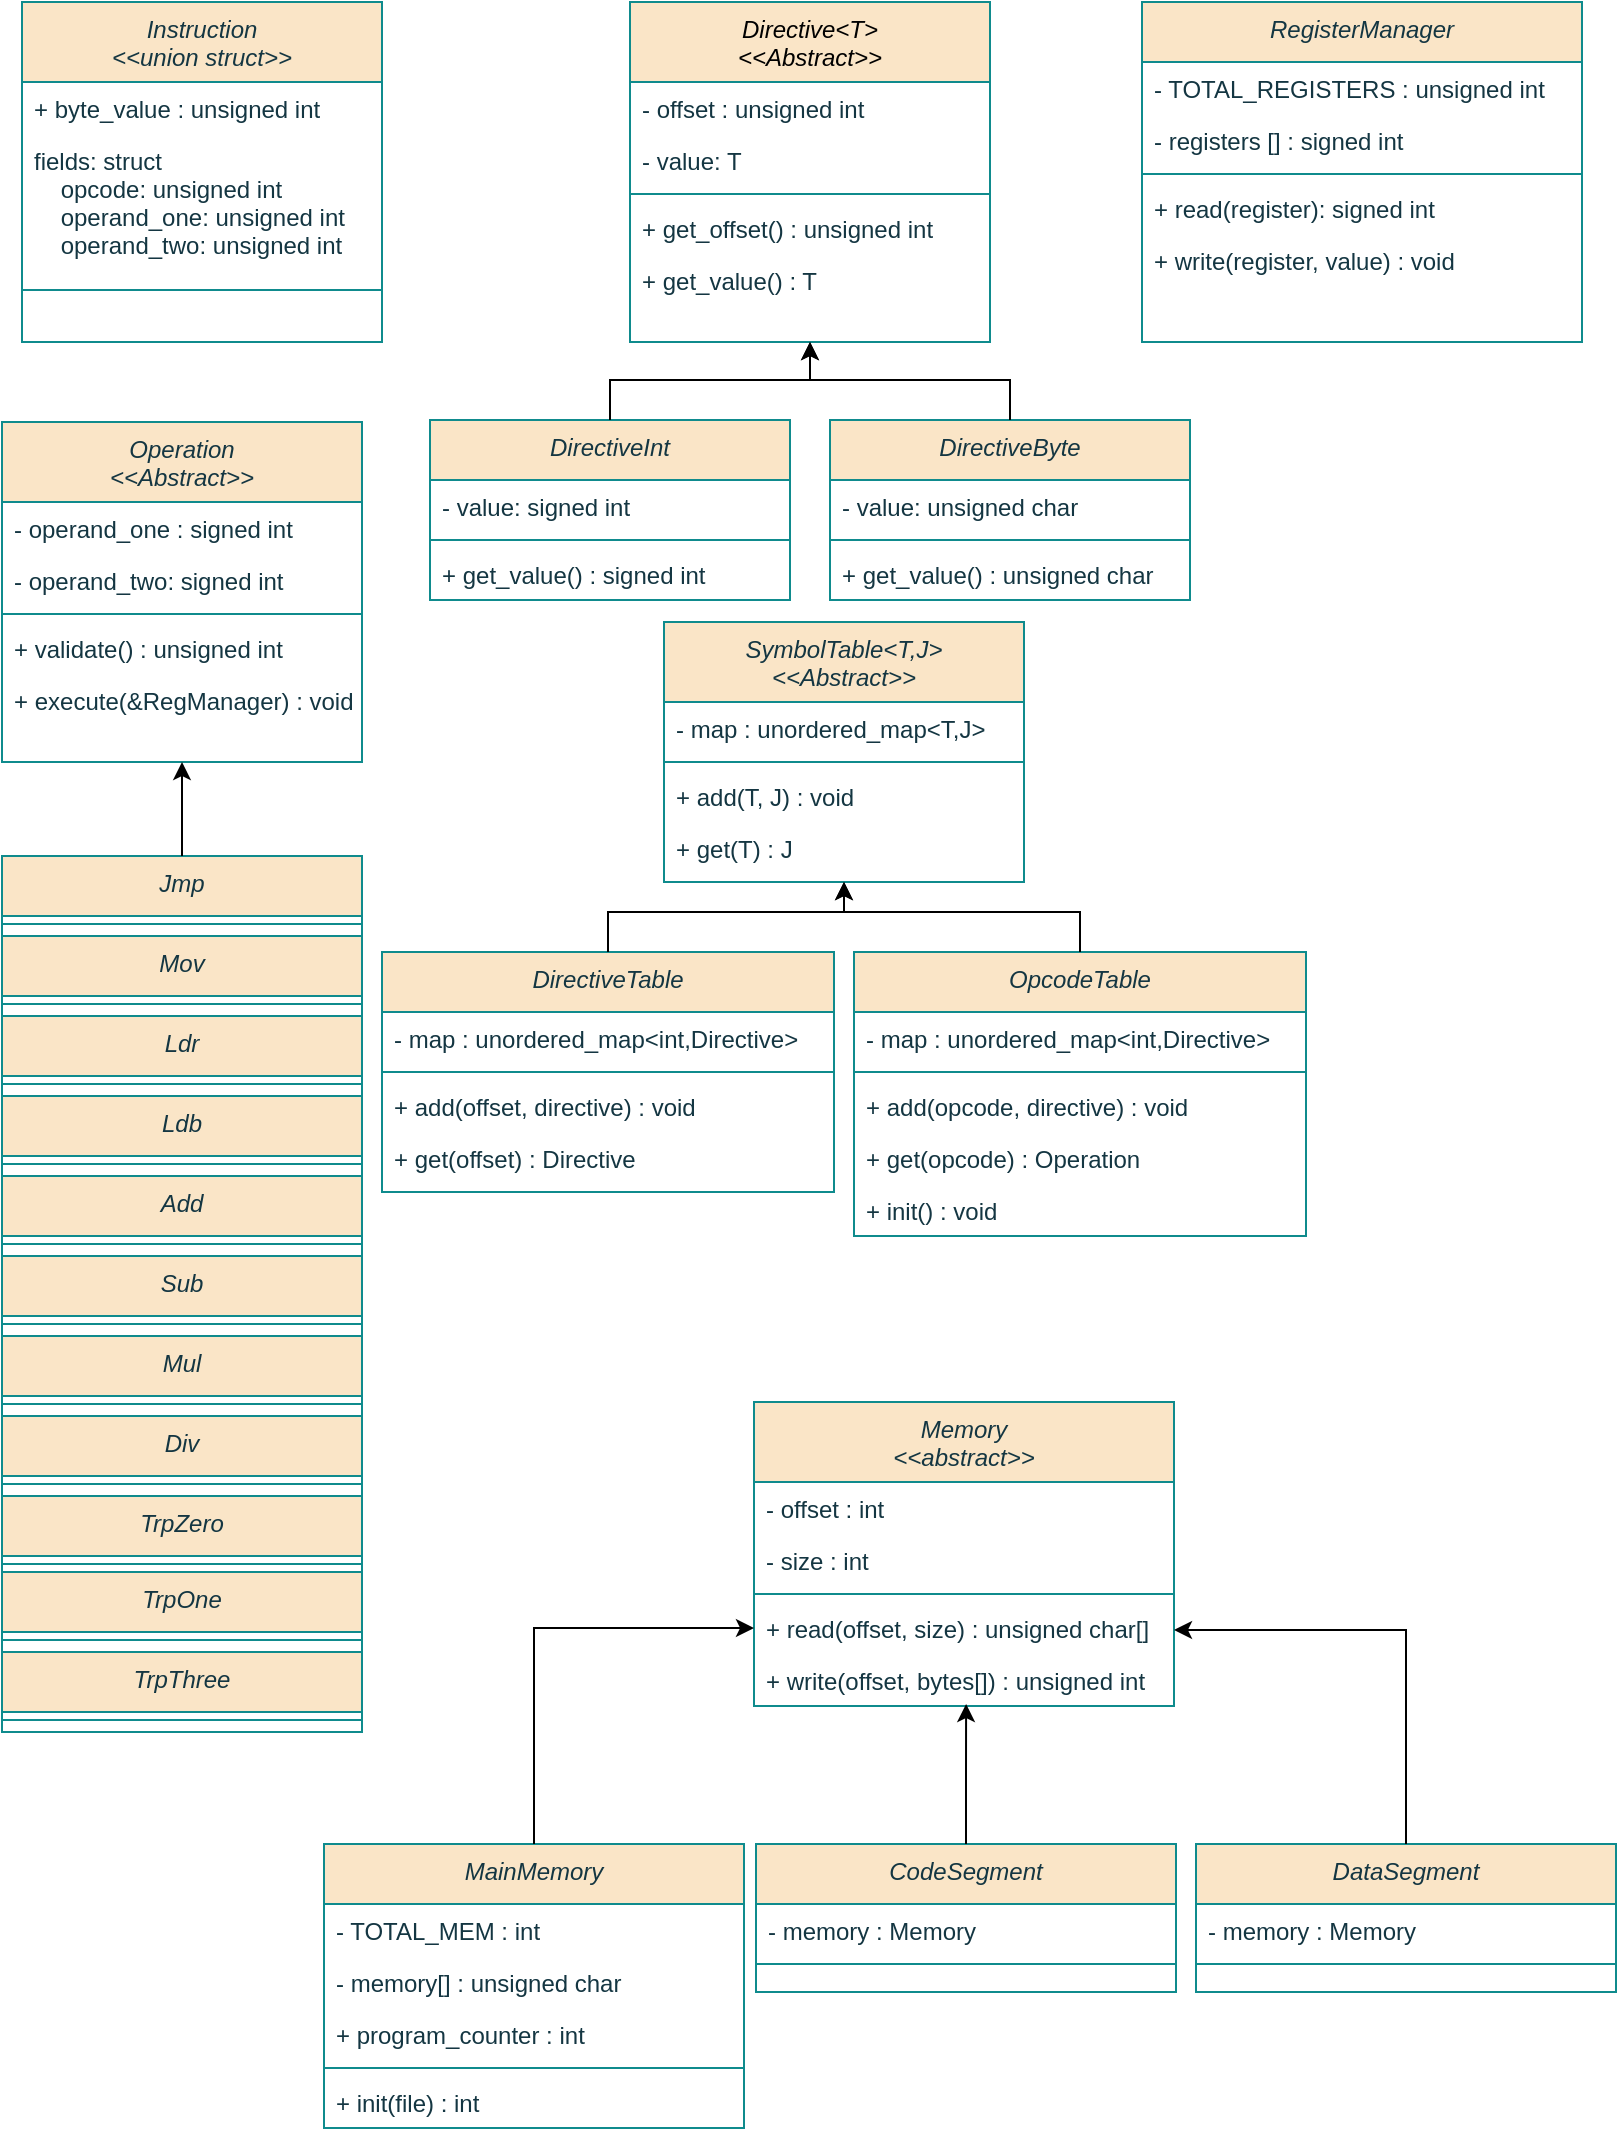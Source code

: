 <mxfile version="20.8.10" type="device"><diagram id="C5RBs43oDa-KdzZeNtuy" name="Page-1"><mxGraphModel dx="880" dy="546" grid="1" gridSize="10" guides="1" tooltips="1" connect="1" arrows="1" fold="1" page="1" pageScale="1" pageWidth="827" pageHeight="1169" math="0" shadow="0"><root><mxCell id="WIyWlLk6GJQsqaUBKTNV-0"/><mxCell id="WIyWlLk6GJQsqaUBKTNV-1" parent="WIyWlLk6GJQsqaUBKTNV-0"/><mxCell id="zkfFHV4jXpPFQw0GAbJ--0" value="Instruction&#10;&lt;&lt;union struct&gt;&gt;" style="swimlane;fontStyle=2;align=center;verticalAlign=top;childLayout=stackLayout;horizontal=1;startSize=40;horizontalStack=0;resizeParent=1;resizeLast=0;collapsible=1;marginBottom=0;rounded=0;shadow=0;strokeWidth=1;labelBackgroundColor=none;fillColor=#FAE5C7;strokeColor=#0F8B8D;fontColor=#143642;" parent="WIyWlLk6GJQsqaUBKTNV-1" vertex="1"><mxGeometry x="20" y="90" width="180" height="170" as="geometry"><mxRectangle x="230" y="140" width="160" height="26" as="alternateBounds"/></mxGeometry></mxCell><mxCell id="zkfFHV4jXpPFQw0GAbJ--1" value="+ byte_value : unsigned int" style="text;align=left;verticalAlign=top;spacingLeft=4;spacingRight=4;overflow=hidden;rotatable=0;points=[[0,0.5],[1,0.5]];portConstraint=eastwest;labelBackgroundColor=none;fontColor=#143642;" parent="zkfFHV4jXpPFQw0GAbJ--0" vertex="1"><mxGeometry y="40" width="180" height="26" as="geometry"/></mxCell><mxCell id="zkfFHV4jXpPFQw0GAbJ--2" value="fields: struct&#10;    opcode: unsigned int&#10;    operand_one: unsigned int&#10;    operand_two: unsigned int &#10;    &#10;    " style="text;align=left;verticalAlign=top;spacingLeft=4;spacingRight=4;overflow=hidden;rotatable=0;points=[[0,0.5],[1,0.5]];portConstraint=eastwest;rounded=0;shadow=0;html=0;labelBackgroundColor=none;fontColor=#143642;" parent="zkfFHV4jXpPFQw0GAbJ--0" vertex="1"><mxGeometry y="66" width="180" height="74" as="geometry"/></mxCell><mxCell id="zkfFHV4jXpPFQw0GAbJ--4" value="" style="line;html=1;strokeWidth=1;align=left;verticalAlign=middle;spacingTop=-1;spacingLeft=3;spacingRight=3;rotatable=0;labelPosition=right;points=[];portConstraint=eastwest;labelBackgroundColor=none;fillColor=#FAE5C7;strokeColor=#0F8B8D;fontColor=#143642;" parent="zkfFHV4jXpPFQw0GAbJ--0" vertex="1"><mxGeometry y="140" width="180" height="8" as="geometry"/></mxCell><mxCell id="j8o8MoSVOMTOfBy7V3VH-78" value="" style="group;fontColor=default;" parent="WIyWlLk6GJQsqaUBKTNV-1" vertex="1" connectable="0"><mxGeometry x="224" y="90" width="380" height="299" as="geometry"/></mxCell><mxCell id="j8o8MoSVOMTOfBy7V3VH-0" value="Directive&lt;T&gt;&#10;&lt;&lt;Abstract&gt;&gt;&#10;" style="swimlane;fontStyle=2;align=center;verticalAlign=top;childLayout=stackLayout;horizontal=1;startSize=40;horizontalStack=0;resizeParent=1;resizeLast=0;collapsible=1;marginBottom=0;rounded=0;shadow=0;strokeWidth=1;labelBackgroundColor=none;fillColor=#FAE5C7;strokeColor=#0F8B8D;fontColor=default;" parent="j8o8MoSVOMTOfBy7V3VH-78" vertex="1"><mxGeometry x="100" width="180" height="170" as="geometry"><mxRectangle x="230" y="140" width="160" height="26" as="alternateBounds"/></mxGeometry></mxCell><mxCell id="j8o8MoSVOMTOfBy7V3VH-1" value="- offset : unsigned int" style="text;align=left;verticalAlign=top;spacingLeft=4;spacingRight=4;overflow=hidden;rotatable=0;points=[[0,0.5],[1,0.5]];portConstraint=eastwest;labelBackgroundColor=none;fontColor=#143642;" parent="j8o8MoSVOMTOfBy7V3VH-0" vertex="1"><mxGeometry y="40" width="180" height="26" as="geometry"/></mxCell><mxCell id="j8o8MoSVOMTOfBy7V3VH-4" value="- value: T" style="text;align=left;verticalAlign=top;spacingLeft=4;spacingRight=4;overflow=hidden;rotatable=0;points=[[0,0.5],[1,0.5]];portConstraint=eastwest;labelBackgroundColor=none;fontColor=#143642;" parent="j8o8MoSVOMTOfBy7V3VH-0" vertex="1"><mxGeometry y="66" width="180" height="26" as="geometry"/></mxCell><mxCell id="j8o8MoSVOMTOfBy7V3VH-3" value="" style="line;html=1;strokeWidth=1;align=left;verticalAlign=middle;spacingTop=-1;spacingLeft=3;spacingRight=3;rotatable=0;labelPosition=right;points=[];portConstraint=eastwest;labelBackgroundColor=none;fillColor=#FAE5C7;strokeColor=#0F8B8D;fontColor=#143642;" parent="j8o8MoSVOMTOfBy7V3VH-0" vertex="1"><mxGeometry y="92" width="180" height="8" as="geometry"/></mxCell><mxCell id="j8o8MoSVOMTOfBy7V3VH-5" value="+ get_offset() : unsigned int" style="text;align=left;verticalAlign=top;spacingLeft=4;spacingRight=4;overflow=hidden;rotatable=0;points=[[0,0.5],[1,0.5]];portConstraint=eastwest;labelBackgroundColor=none;fontColor=#143642;" parent="j8o8MoSVOMTOfBy7V3VH-0" vertex="1"><mxGeometry y="100" width="180" height="26" as="geometry"/></mxCell><mxCell id="j8o8MoSVOMTOfBy7V3VH-6" value="+ get_value() : T" style="text;align=left;verticalAlign=top;spacingLeft=4;spacingRight=4;overflow=hidden;rotatable=0;points=[[0,0.5],[1,0.5]];portConstraint=eastwest;labelBackgroundColor=none;fontColor=#143642;" parent="j8o8MoSVOMTOfBy7V3VH-0" vertex="1"><mxGeometry y="126" width="180" height="26" as="geometry"/></mxCell><mxCell id="j8o8MoSVOMTOfBy7V3VH-17" value="" style="group" parent="j8o8MoSVOMTOfBy7V3VH-78" vertex="1" connectable="0"><mxGeometry y="209" width="380" height="90" as="geometry"/></mxCell><mxCell id="j8o8MoSVOMTOfBy7V3VH-7" value="DirectiveInt" style="swimlane;fontStyle=2;align=center;verticalAlign=top;childLayout=stackLayout;horizontal=1;startSize=30;horizontalStack=0;resizeParent=1;resizeLast=0;collapsible=1;marginBottom=0;rounded=0;shadow=0;strokeWidth=1;labelBackgroundColor=none;fillColor=#FAE5C7;strokeColor=#0F8B8D;fontColor=#143642;" parent="j8o8MoSVOMTOfBy7V3VH-17" vertex="1"><mxGeometry width="180" height="90" as="geometry"><mxRectangle x="230" y="140" width="160" height="26" as="alternateBounds"/></mxGeometry></mxCell><mxCell id="j8o8MoSVOMTOfBy7V3VH-9" value="- value: signed int" style="text;align=left;verticalAlign=top;spacingLeft=4;spacingRight=4;overflow=hidden;rotatable=0;points=[[0,0.5],[1,0.5]];portConstraint=eastwest;labelBackgroundColor=none;fontColor=#143642;" parent="j8o8MoSVOMTOfBy7V3VH-7" vertex="1"><mxGeometry y="30" width="180" height="26" as="geometry"/></mxCell><mxCell id="j8o8MoSVOMTOfBy7V3VH-10" value="" style="line;html=1;strokeWidth=1;align=left;verticalAlign=middle;spacingTop=-1;spacingLeft=3;spacingRight=3;rotatable=0;labelPosition=right;points=[];portConstraint=eastwest;labelBackgroundColor=none;fillColor=#FAE5C7;strokeColor=#0F8B8D;fontColor=#143642;" parent="j8o8MoSVOMTOfBy7V3VH-7" vertex="1"><mxGeometry y="56" width="180" height="8" as="geometry"/></mxCell><mxCell id="j8o8MoSVOMTOfBy7V3VH-12" value="+ get_value() : signed int" style="text;align=left;verticalAlign=top;spacingLeft=4;spacingRight=4;overflow=hidden;rotatable=0;points=[[0,0.5],[1,0.5]];portConstraint=eastwest;labelBackgroundColor=none;fontColor=#143642;" parent="j8o8MoSVOMTOfBy7V3VH-7" vertex="1"><mxGeometry y="64" width="180" height="26" as="geometry"/></mxCell><mxCell id="j8o8MoSVOMTOfBy7V3VH-13" value="DirectiveByte" style="swimlane;fontStyle=2;align=center;verticalAlign=top;childLayout=stackLayout;horizontal=1;startSize=30;horizontalStack=0;resizeParent=1;resizeLast=0;collapsible=1;marginBottom=0;rounded=0;shadow=0;strokeWidth=1;labelBackgroundColor=none;fillColor=#FAE5C7;strokeColor=#0F8B8D;fontColor=#143642;" parent="j8o8MoSVOMTOfBy7V3VH-17" vertex="1"><mxGeometry x="200" width="180" height="90" as="geometry"><mxRectangle x="230" y="140" width="160" height="26" as="alternateBounds"/></mxGeometry></mxCell><mxCell id="j8o8MoSVOMTOfBy7V3VH-14" value="- value: unsigned char" style="text;align=left;verticalAlign=top;spacingLeft=4;spacingRight=4;overflow=hidden;rotatable=0;points=[[0,0.5],[1,0.5]];portConstraint=eastwest;labelBackgroundColor=none;fontColor=#143642;" parent="j8o8MoSVOMTOfBy7V3VH-13" vertex="1"><mxGeometry y="30" width="180" height="26" as="geometry"/></mxCell><mxCell id="j8o8MoSVOMTOfBy7V3VH-15" value="" style="line;html=1;strokeWidth=1;align=left;verticalAlign=middle;spacingTop=-1;spacingLeft=3;spacingRight=3;rotatable=0;labelPosition=right;points=[];portConstraint=eastwest;labelBackgroundColor=none;fillColor=#FAE5C7;strokeColor=#0F8B8D;fontColor=#143642;" parent="j8o8MoSVOMTOfBy7V3VH-13" vertex="1"><mxGeometry y="56" width="180" height="8" as="geometry"/></mxCell><mxCell id="j8o8MoSVOMTOfBy7V3VH-16" value="+ get_value() : unsigned char" style="text;align=left;verticalAlign=top;spacingLeft=4;spacingRight=4;overflow=hidden;rotatable=0;points=[[0,0.5],[1,0.5]];portConstraint=eastwest;labelBackgroundColor=none;fontColor=#143642;" parent="j8o8MoSVOMTOfBy7V3VH-13" vertex="1"><mxGeometry y="64" width="180" height="26" as="geometry"/></mxCell><mxCell id="j8o8MoSVOMTOfBy7V3VH-18" style="edgeStyle=orthogonalEdgeStyle;rounded=0;orthogonalLoop=1;jettySize=auto;html=1;exitX=0.5;exitY=0;exitDx=0;exitDy=0;entryX=0.5;entryY=1;entryDx=0;entryDy=0;" parent="j8o8MoSVOMTOfBy7V3VH-78" source="j8o8MoSVOMTOfBy7V3VH-7" target="j8o8MoSVOMTOfBy7V3VH-0" edge="1"><mxGeometry relative="1" as="geometry"/></mxCell><mxCell id="j8o8MoSVOMTOfBy7V3VH-20" style="edgeStyle=orthogonalEdgeStyle;rounded=0;orthogonalLoop=1;jettySize=auto;html=1;exitX=0.5;exitY=0;exitDx=0;exitDy=0;entryX=0.5;entryY=1;entryDx=0;entryDy=0;" parent="j8o8MoSVOMTOfBy7V3VH-78" source="j8o8MoSVOMTOfBy7V3VH-13" target="j8o8MoSVOMTOfBy7V3VH-0" edge="1"><mxGeometry relative="1" as="geometry"/></mxCell><mxCell id="j8o8MoSVOMTOfBy7V3VH-79" value="" style="group" parent="WIyWlLk6GJQsqaUBKTNV-1" vertex="1" connectable="0"><mxGeometry x="10" y="300" width="180" height="656" as="geometry"/></mxCell><mxCell id="j8o8MoSVOMTOfBy7V3VH-40" value="Operation&#10;&lt;&lt;Abstract&gt;&gt;" style="swimlane;fontStyle=2;align=center;verticalAlign=top;childLayout=stackLayout;horizontal=1;startSize=40;horizontalStack=0;resizeParent=1;resizeLast=0;collapsible=1;marginBottom=0;rounded=0;shadow=0;strokeWidth=1;labelBackgroundColor=none;fillColor=#FAE5C7;strokeColor=#0F8B8D;fontColor=#143642;" parent="j8o8MoSVOMTOfBy7V3VH-79" vertex="1"><mxGeometry width="180" height="170" as="geometry"><mxRectangle x="230" y="140" width="160" height="26" as="alternateBounds"/></mxGeometry></mxCell><mxCell id="j8o8MoSVOMTOfBy7V3VH-41" value="- operand_one : signed int" style="text;align=left;verticalAlign=top;spacingLeft=4;spacingRight=4;overflow=hidden;rotatable=0;points=[[0,0.5],[1,0.5]];portConstraint=eastwest;labelBackgroundColor=none;fontColor=#143642;" parent="j8o8MoSVOMTOfBy7V3VH-40" vertex="1"><mxGeometry y="40" width="180" height="26" as="geometry"/></mxCell><mxCell id="j8o8MoSVOMTOfBy7V3VH-44" value="- operand_two: signed int" style="text;align=left;verticalAlign=top;spacingLeft=4;spacingRight=4;overflow=hidden;rotatable=0;points=[[0,0.5],[1,0.5]];portConstraint=eastwest;labelBackgroundColor=none;fontColor=#143642;" parent="j8o8MoSVOMTOfBy7V3VH-40" vertex="1"><mxGeometry y="66" width="180" height="26" as="geometry"/></mxCell><mxCell id="j8o8MoSVOMTOfBy7V3VH-43" value="" style="line;html=1;strokeWidth=1;align=left;verticalAlign=middle;spacingTop=-1;spacingLeft=3;spacingRight=3;rotatable=0;labelPosition=right;points=[];portConstraint=eastwest;labelBackgroundColor=none;fillColor=#FAE5C7;strokeColor=#0F8B8D;fontColor=#143642;" parent="j8o8MoSVOMTOfBy7V3VH-40" vertex="1"><mxGeometry y="92" width="180" height="8" as="geometry"/></mxCell><mxCell id="j8o8MoSVOMTOfBy7V3VH-45" value="+ validate() : unsigned int" style="text;align=left;verticalAlign=top;spacingLeft=4;spacingRight=4;overflow=hidden;rotatable=0;points=[[0,0.5],[1,0.5]];portConstraint=eastwest;labelBackgroundColor=none;fontColor=#143642;" parent="j8o8MoSVOMTOfBy7V3VH-40" vertex="1"><mxGeometry y="100" width="180" height="26" as="geometry"/></mxCell><mxCell id="j8o8MoSVOMTOfBy7V3VH-46" value="+ execute(&amp;RegManager) : void" style="text;align=left;verticalAlign=top;spacingLeft=4;spacingRight=4;overflow=hidden;rotatable=0;points=[[0,0.5],[1,0.5]];portConstraint=eastwest;labelBackgroundColor=none;fontColor=#143642;" parent="j8o8MoSVOMTOfBy7V3VH-40" vertex="1"><mxGeometry y="126" width="180" height="26" as="geometry"/></mxCell><mxCell id="j8o8MoSVOMTOfBy7V3VH-74" value="" style="group" parent="j8o8MoSVOMTOfBy7V3VH-79" vertex="1" connectable="0"><mxGeometry y="217" width="180" height="439" as="geometry"/></mxCell><mxCell id="j8o8MoSVOMTOfBy7V3VH-47" value="Jmp" style="swimlane;fontStyle=2;align=center;verticalAlign=top;childLayout=stackLayout;horizontal=1;startSize=30;horizontalStack=0;resizeParent=1;resizeLast=0;collapsible=1;marginBottom=0;rounded=0;shadow=0;strokeWidth=1;labelBackgroundColor=none;fillColor=#FAE5C7;strokeColor=#0F8B8D;fontColor=#143642;" parent="j8o8MoSVOMTOfBy7V3VH-74" vertex="1"><mxGeometry width="180" height="40" as="geometry"><mxRectangle width="160" height="26" as="alternateBounds"/></mxGeometry></mxCell><mxCell id="j8o8MoSVOMTOfBy7V3VH-50" value="" style="line;html=1;strokeWidth=1;align=left;verticalAlign=middle;spacingTop=-1;spacingLeft=3;spacingRight=3;rotatable=0;labelPosition=right;points=[];portConstraint=eastwest;labelBackgroundColor=none;fillColor=#FAE5C7;strokeColor=#0F8B8D;fontColor=#143642;" parent="j8o8MoSVOMTOfBy7V3VH-47" vertex="1"><mxGeometry y="30" width="180" height="8" as="geometry"/></mxCell><mxCell id="j8o8MoSVOMTOfBy7V3VH-53" value="Mov" style="swimlane;fontStyle=2;align=center;verticalAlign=top;childLayout=stackLayout;horizontal=1;startSize=30;horizontalStack=0;resizeParent=1;resizeLast=0;collapsible=1;marginBottom=0;rounded=0;shadow=0;strokeWidth=1;labelBackgroundColor=none;fillColor=#FAE5C7;strokeColor=#0F8B8D;fontColor=#143642;" parent="j8o8MoSVOMTOfBy7V3VH-74" vertex="1"><mxGeometry y="40" width="180" height="40" as="geometry"><mxRectangle x="230" y="140" width="160" height="26" as="alternateBounds"/></mxGeometry></mxCell><mxCell id="j8o8MoSVOMTOfBy7V3VH-54" value="" style="line;html=1;strokeWidth=1;align=left;verticalAlign=middle;spacingTop=-1;spacingLeft=3;spacingRight=3;rotatable=0;labelPosition=right;points=[];portConstraint=eastwest;labelBackgroundColor=none;fillColor=#FAE5C7;strokeColor=#0F8B8D;fontColor=#143642;" parent="j8o8MoSVOMTOfBy7V3VH-53" vertex="1"><mxGeometry y="30" width="180" height="8" as="geometry"/></mxCell><mxCell id="j8o8MoSVOMTOfBy7V3VH-55" value="Ldr" style="swimlane;fontStyle=2;align=center;verticalAlign=top;childLayout=stackLayout;horizontal=1;startSize=30;horizontalStack=0;resizeParent=1;resizeLast=0;collapsible=1;marginBottom=0;rounded=0;shadow=0;strokeWidth=1;labelBackgroundColor=none;fillColor=#FAE5C7;strokeColor=#0F8B8D;fontColor=#143642;" parent="j8o8MoSVOMTOfBy7V3VH-74" vertex="1"><mxGeometry y="80" width="180" height="40" as="geometry"><mxRectangle x="230" y="140" width="160" height="26" as="alternateBounds"/></mxGeometry></mxCell><mxCell id="j8o8MoSVOMTOfBy7V3VH-56" value="" style="line;html=1;strokeWidth=1;align=left;verticalAlign=middle;spacingTop=-1;spacingLeft=3;spacingRight=3;rotatable=0;labelPosition=right;points=[];portConstraint=eastwest;labelBackgroundColor=none;fillColor=#FAE5C7;strokeColor=#0F8B8D;fontColor=#143642;" parent="j8o8MoSVOMTOfBy7V3VH-55" vertex="1"><mxGeometry y="30" width="180" height="8" as="geometry"/></mxCell><mxCell id="j8o8MoSVOMTOfBy7V3VH-58" value="Ldb" style="swimlane;fontStyle=2;align=center;verticalAlign=top;childLayout=stackLayout;horizontal=1;startSize=30;horizontalStack=0;resizeParent=1;resizeLast=0;collapsible=1;marginBottom=0;rounded=0;shadow=0;strokeWidth=1;labelBackgroundColor=none;fillColor=#FAE5C7;strokeColor=#0F8B8D;fontColor=#143642;" parent="j8o8MoSVOMTOfBy7V3VH-74" vertex="1"><mxGeometry y="120" width="180" height="40" as="geometry"><mxRectangle x="230" y="140" width="160" height="26" as="alternateBounds"/></mxGeometry></mxCell><mxCell id="j8o8MoSVOMTOfBy7V3VH-59" value="" style="line;html=1;strokeWidth=1;align=left;verticalAlign=middle;spacingTop=-1;spacingLeft=3;spacingRight=3;rotatable=0;labelPosition=right;points=[];portConstraint=eastwest;labelBackgroundColor=none;fillColor=#FAE5C7;strokeColor=#0F8B8D;fontColor=#143642;" parent="j8o8MoSVOMTOfBy7V3VH-58" vertex="1"><mxGeometry y="30" width="180" height="8" as="geometry"/></mxCell><mxCell id="j8o8MoSVOMTOfBy7V3VH-60" value="Add" style="swimlane;fontStyle=2;align=center;verticalAlign=top;childLayout=stackLayout;horizontal=1;startSize=30;horizontalStack=0;resizeParent=1;resizeLast=0;collapsible=1;marginBottom=0;rounded=0;shadow=0;strokeWidth=1;labelBackgroundColor=none;fillColor=#FAE5C7;strokeColor=#0F8B8D;fontColor=#143642;" parent="j8o8MoSVOMTOfBy7V3VH-74" vertex="1"><mxGeometry y="160" width="180" height="40" as="geometry"><mxRectangle x="230" y="140" width="160" height="26" as="alternateBounds"/></mxGeometry></mxCell><mxCell id="j8o8MoSVOMTOfBy7V3VH-61" value="" style="line;html=1;strokeWidth=1;align=left;verticalAlign=middle;spacingTop=-1;spacingLeft=3;spacingRight=3;rotatable=0;labelPosition=right;points=[];portConstraint=eastwest;labelBackgroundColor=none;fillColor=#FAE5C7;strokeColor=#0F8B8D;fontColor=#143642;" parent="j8o8MoSVOMTOfBy7V3VH-60" vertex="1"><mxGeometry y="30" width="180" height="8" as="geometry"/></mxCell><mxCell id="j8o8MoSVOMTOfBy7V3VH-62" value="Sub" style="swimlane;fontStyle=2;align=center;verticalAlign=top;childLayout=stackLayout;horizontal=1;startSize=30;horizontalStack=0;resizeParent=1;resizeLast=0;collapsible=1;marginBottom=0;rounded=0;shadow=0;strokeWidth=1;labelBackgroundColor=none;fillColor=#FAE5C7;strokeColor=#0F8B8D;fontColor=#143642;" parent="j8o8MoSVOMTOfBy7V3VH-74" vertex="1"><mxGeometry y="200" width="180" height="40" as="geometry"><mxRectangle x="230" y="140" width="160" height="26" as="alternateBounds"/></mxGeometry></mxCell><mxCell id="j8o8MoSVOMTOfBy7V3VH-63" value="" style="line;html=1;strokeWidth=1;align=left;verticalAlign=middle;spacingTop=-1;spacingLeft=3;spacingRight=3;rotatable=0;labelPosition=right;points=[];portConstraint=eastwest;labelBackgroundColor=none;fillColor=#FAE5C7;strokeColor=#0F8B8D;fontColor=#143642;" parent="j8o8MoSVOMTOfBy7V3VH-62" vertex="1"><mxGeometry y="30" width="180" height="8" as="geometry"/></mxCell><mxCell id="j8o8MoSVOMTOfBy7V3VH-64" value="Mul" style="swimlane;fontStyle=2;align=center;verticalAlign=top;childLayout=stackLayout;horizontal=1;startSize=30;horizontalStack=0;resizeParent=1;resizeLast=0;collapsible=1;marginBottom=0;rounded=0;shadow=0;strokeWidth=1;labelBackgroundColor=none;fillColor=#FAE5C7;strokeColor=#0F8B8D;fontColor=#143642;" parent="j8o8MoSVOMTOfBy7V3VH-74" vertex="1"><mxGeometry y="240" width="180" height="40" as="geometry"><mxRectangle x="230" y="140" width="160" height="26" as="alternateBounds"/></mxGeometry></mxCell><mxCell id="j8o8MoSVOMTOfBy7V3VH-65" value="" style="line;html=1;strokeWidth=1;align=left;verticalAlign=middle;spacingTop=-1;spacingLeft=3;spacingRight=3;rotatable=0;labelPosition=right;points=[];portConstraint=eastwest;labelBackgroundColor=none;fillColor=#FAE5C7;strokeColor=#0F8B8D;fontColor=#143642;" parent="j8o8MoSVOMTOfBy7V3VH-64" vertex="1"><mxGeometry y="30" width="180" height="8" as="geometry"/></mxCell><mxCell id="j8o8MoSVOMTOfBy7V3VH-66" value="Div" style="swimlane;fontStyle=2;align=center;verticalAlign=top;childLayout=stackLayout;horizontal=1;startSize=30;horizontalStack=0;resizeParent=1;resizeLast=0;collapsible=1;marginBottom=0;rounded=0;shadow=0;strokeWidth=1;labelBackgroundColor=none;fillColor=#FAE5C7;strokeColor=#0F8B8D;fontColor=#143642;" parent="j8o8MoSVOMTOfBy7V3VH-74" vertex="1"><mxGeometry y="280" width="180" height="40" as="geometry"><mxRectangle x="230" y="140" width="160" height="26" as="alternateBounds"/></mxGeometry></mxCell><mxCell id="j8o8MoSVOMTOfBy7V3VH-67" value="" style="line;html=1;strokeWidth=1;align=left;verticalAlign=middle;spacingTop=-1;spacingLeft=3;spacingRight=3;rotatable=0;labelPosition=right;points=[];portConstraint=eastwest;labelBackgroundColor=none;fillColor=#FAE5C7;strokeColor=#0F8B8D;fontColor=#143642;" parent="j8o8MoSVOMTOfBy7V3VH-66" vertex="1"><mxGeometry y="30" width="180" height="8" as="geometry"/></mxCell><mxCell id="j8o8MoSVOMTOfBy7V3VH-68" value="TrpZero" style="swimlane;fontStyle=2;align=center;verticalAlign=top;childLayout=stackLayout;horizontal=1;startSize=30;horizontalStack=0;resizeParent=1;resizeLast=0;collapsible=1;marginBottom=0;rounded=0;shadow=0;strokeWidth=1;labelBackgroundColor=none;fillColor=#FAE5C7;strokeColor=#0F8B8D;fontColor=#143642;" parent="j8o8MoSVOMTOfBy7V3VH-74" vertex="1"><mxGeometry y="320" width="180" height="78" as="geometry"><mxRectangle x="230" y="140" width="160" height="26" as="alternateBounds"/></mxGeometry></mxCell><mxCell id="j8o8MoSVOMTOfBy7V3VH-69" value="" style="line;html=1;strokeWidth=1;align=left;verticalAlign=middle;spacingTop=-1;spacingLeft=3;spacingRight=3;rotatable=0;labelPosition=right;points=[];portConstraint=eastwest;labelBackgroundColor=none;fillColor=#FAE5C7;strokeColor=#0F8B8D;fontColor=#143642;" parent="j8o8MoSVOMTOfBy7V3VH-68" vertex="1"><mxGeometry y="30" width="180" height="8" as="geometry"/></mxCell><mxCell id="j8o8MoSVOMTOfBy7V3VH-70" value="TrpOne" style="swimlane;fontStyle=2;align=center;verticalAlign=top;childLayout=stackLayout;horizontal=1;startSize=30;horizontalStack=0;resizeParent=1;resizeLast=0;collapsible=1;marginBottom=0;rounded=0;shadow=0;strokeWidth=1;labelBackgroundColor=none;fillColor=#FAE5C7;strokeColor=#0F8B8D;fontColor=#143642;" parent="j8o8MoSVOMTOfBy7V3VH-68" vertex="1"><mxGeometry y="38" width="180" height="40" as="geometry"><mxRectangle x="230" y="140" width="160" height="26" as="alternateBounds"/></mxGeometry></mxCell><mxCell id="j8o8MoSVOMTOfBy7V3VH-71" value="" style="line;html=1;strokeWidth=1;align=left;verticalAlign=middle;spacingTop=-1;spacingLeft=3;spacingRight=3;rotatable=0;labelPosition=right;points=[];portConstraint=eastwest;labelBackgroundColor=none;fillColor=#FAE5C7;strokeColor=#0F8B8D;fontColor=#143642;" parent="j8o8MoSVOMTOfBy7V3VH-70" vertex="1"><mxGeometry y="30" width="180" height="8" as="geometry"/></mxCell><mxCell id="j8o8MoSVOMTOfBy7V3VH-72" value="TrpThree" style="swimlane;fontStyle=2;align=center;verticalAlign=top;childLayout=stackLayout;horizontal=1;startSize=30;horizontalStack=0;resizeParent=1;resizeLast=0;collapsible=1;marginBottom=0;rounded=0;shadow=0;strokeWidth=1;labelBackgroundColor=none;fillColor=#FAE5C7;strokeColor=#0F8B8D;fontColor=#143642;" parent="j8o8MoSVOMTOfBy7V3VH-74" vertex="1"><mxGeometry y="398" width="180" height="40" as="geometry"><mxRectangle x="230" y="140" width="160" height="26" as="alternateBounds"/></mxGeometry></mxCell><mxCell id="j8o8MoSVOMTOfBy7V3VH-73" value="" style="line;html=1;strokeWidth=1;align=left;verticalAlign=middle;spacingTop=-1;spacingLeft=3;spacingRight=3;rotatable=0;labelPosition=right;points=[];portConstraint=eastwest;labelBackgroundColor=none;fillColor=#FAE5C7;strokeColor=#0F8B8D;fontColor=#143642;" parent="j8o8MoSVOMTOfBy7V3VH-72" vertex="1"><mxGeometry y="30" width="180" height="8" as="geometry"/></mxCell><mxCell id="j8o8MoSVOMTOfBy7V3VH-77" style="edgeStyle=orthogonalEdgeStyle;rounded=0;orthogonalLoop=1;jettySize=auto;html=1;exitX=0.5;exitY=0;exitDx=0;exitDy=0;entryX=0.5;entryY=1;entryDx=0;entryDy=0;fontColor=none;" parent="j8o8MoSVOMTOfBy7V3VH-79" source="j8o8MoSVOMTOfBy7V3VH-47" target="j8o8MoSVOMTOfBy7V3VH-40" edge="1"><mxGeometry relative="1" as="geometry"/></mxCell><mxCell id="j8o8MoSVOMTOfBy7V3VH-80" value="RegisterManager" style="swimlane;fontStyle=2;align=center;verticalAlign=top;childLayout=stackLayout;horizontal=1;startSize=30;horizontalStack=0;resizeParent=1;resizeLast=0;collapsible=1;marginBottom=0;rounded=0;shadow=0;strokeWidth=1;labelBackgroundColor=none;fillColor=#FAE5C7;strokeColor=#0F8B8D;fontColor=#143642;" parent="WIyWlLk6GJQsqaUBKTNV-1" vertex="1"><mxGeometry x="580" y="90" width="220" height="170" as="geometry"><mxRectangle x="230" y="140" width="160" height="26" as="alternateBounds"/></mxGeometry></mxCell><mxCell id="j8o8MoSVOMTOfBy7V3VH-81" value="- TOTAL_REGISTERS : unsigned int" style="text;align=left;verticalAlign=top;spacingLeft=4;spacingRight=4;overflow=hidden;rotatable=0;points=[[0,0.5],[1,0.5]];portConstraint=eastwest;labelBackgroundColor=none;fontColor=#143642;" parent="j8o8MoSVOMTOfBy7V3VH-80" vertex="1"><mxGeometry y="30" width="220" height="26" as="geometry"/></mxCell><mxCell id="j8o8MoSVOMTOfBy7V3VH-84" value="- registers [] : signed int" style="text;align=left;verticalAlign=top;spacingLeft=4;spacingRight=4;overflow=hidden;rotatable=0;points=[[0,0.5],[1,0.5]];portConstraint=eastwest;labelBackgroundColor=none;fontColor=#143642;" parent="j8o8MoSVOMTOfBy7V3VH-80" vertex="1"><mxGeometry y="56" width="220" height="26" as="geometry"/></mxCell><mxCell id="j8o8MoSVOMTOfBy7V3VH-83" value="" style="line;html=1;strokeWidth=1;align=left;verticalAlign=middle;spacingTop=-1;spacingLeft=3;spacingRight=3;rotatable=0;labelPosition=right;points=[];portConstraint=eastwest;labelBackgroundColor=none;fillColor=#FAE5C7;strokeColor=#0F8B8D;fontColor=#143642;" parent="j8o8MoSVOMTOfBy7V3VH-80" vertex="1"><mxGeometry y="82" width="220" height="8" as="geometry"/></mxCell><mxCell id="j8o8MoSVOMTOfBy7V3VH-85" value="+ read(register): signed int" style="text;align=left;verticalAlign=top;spacingLeft=4;spacingRight=4;overflow=hidden;rotatable=0;points=[[0,0.5],[1,0.5]];portConstraint=eastwest;labelBackgroundColor=none;fontColor=#143642;" parent="j8o8MoSVOMTOfBy7V3VH-80" vertex="1"><mxGeometry y="90" width="220" height="26" as="geometry"/></mxCell><mxCell id="j8o8MoSVOMTOfBy7V3VH-86" value="+ write(register, value) : void" style="text;align=left;verticalAlign=top;spacingLeft=4;spacingRight=4;overflow=hidden;rotatable=0;points=[[0,0.5],[1,0.5]];portConstraint=eastwest;labelBackgroundColor=none;fontColor=#143642;" parent="j8o8MoSVOMTOfBy7V3VH-80" vertex="1"><mxGeometry y="116" width="220" height="26" as="geometry"/></mxCell><mxCell id="j8o8MoSVOMTOfBy7V3VH-114" value="" style="group" parent="WIyWlLk6GJQsqaUBKTNV-1" vertex="1" connectable="0"><mxGeometry x="200" y="400" width="462" height="307" as="geometry"/></mxCell><mxCell id="j8o8MoSVOMTOfBy7V3VH-87" value="SymbolTable&lt;T,J&gt;&#10;&lt;&lt;Abstract&gt;&gt;" style="swimlane;fontStyle=2;align=center;verticalAlign=top;childLayout=stackLayout;horizontal=1;startSize=40;horizontalStack=0;resizeParent=1;resizeLast=0;collapsible=1;marginBottom=0;rounded=0;shadow=0;strokeWidth=1;labelBackgroundColor=none;fillColor=#FAE5C7;strokeColor=#0F8B8D;fontColor=#143642;" parent="j8o8MoSVOMTOfBy7V3VH-114" vertex="1"><mxGeometry x="141" width="180" height="130" as="geometry"><mxRectangle x="230" y="140" width="160" height="26" as="alternateBounds"/></mxGeometry></mxCell><mxCell id="j8o8MoSVOMTOfBy7V3VH-88" value="- map : unordered_map&lt;T,J&gt;" style="text;align=left;verticalAlign=top;spacingLeft=4;spacingRight=4;overflow=hidden;rotatable=0;points=[[0,0.5],[1,0.5]];portConstraint=eastwest;labelBackgroundColor=none;fontColor=#143642;" parent="j8o8MoSVOMTOfBy7V3VH-87" vertex="1"><mxGeometry y="40" width="180" height="26" as="geometry"/></mxCell><mxCell id="j8o8MoSVOMTOfBy7V3VH-90" value="" style="line;html=1;strokeWidth=1;align=left;verticalAlign=middle;spacingTop=-1;spacingLeft=3;spacingRight=3;rotatable=0;labelPosition=right;points=[];portConstraint=eastwest;labelBackgroundColor=none;fillColor=#FAE5C7;strokeColor=#0F8B8D;fontColor=#143642;" parent="j8o8MoSVOMTOfBy7V3VH-87" vertex="1"><mxGeometry y="66" width="180" height="8" as="geometry"/></mxCell><mxCell id="j8o8MoSVOMTOfBy7V3VH-91" value="+ add(T, J) : void" style="text;align=left;verticalAlign=top;spacingLeft=4;spacingRight=4;overflow=hidden;rotatable=0;points=[[0,0.5],[1,0.5]];portConstraint=eastwest;labelBackgroundColor=none;fontColor=#143642;" parent="j8o8MoSVOMTOfBy7V3VH-87" vertex="1"><mxGeometry y="74" width="180" height="26" as="geometry"/></mxCell><mxCell id="j8o8MoSVOMTOfBy7V3VH-92" value="+ get(T) : J" style="text;align=left;verticalAlign=top;spacingLeft=4;spacingRight=4;overflow=hidden;rotatable=0;points=[[0,0.5],[1,0.5]];portConstraint=eastwest;labelBackgroundColor=none;fontColor=#143642;" parent="j8o8MoSVOMTOfBy7V3VH-87" vertex="1"><mxGeometry y="100" width="180" height="26" as="geometry"/></mxCell><mxCell id="j8o8MoSVOMTOfBy7V3VH-110" value="" style="group" parent="j8o8MoSVOMTOfBy7V3VH-114" vertex="1" connectable="0"><mxGeometry y="165" width="462" height="142" as="geometry"/></mxCell><mxCell id="j8o8MoSVOMTOfBy7V3VH-93" value="DirectiveTable" style="swimlane;fontStyle=2;align=center;verticalAlign=top;childLayout=stackLayout;horizontal=1;startSize=30;horizontalStack=0;resizeParent=1;resizeLast=0;collapsible=1;marginBottom=0;rounded=0;shadow=0;strokeWidth=1;labelBackgroundColor=none;fillColor=#FAE5C7;strokeColor=#0F8B8D;fontColor=#143642;" parent="j8o8MoSVOMTOfBy7V3VH-110" vertex="1"><mxGeometry width="226" height="120" as="geometry"><mxRectangle x="230" y="140" width="160" height="26" as="alternateBounds"/></mxGeometry></mxCell><mxCell id="j8o8MoSVOMTOfBy7V3VH-94" value="- map : unordered_map&lt;int,Directive&gt;" style="text;align=left;verticalAlign=top;spacingLeft=4;spacingRight=4;overflow=hidden;rotatable=0;points=[[0,0.5],[1,0.5]];portConstraint=eastwest;labelBackgroundColor=none;fontColor=#143642;" parent="j8o8MoSVOMTOfBy7V3VH-93" vertex="1"><mxGeometry y="30" width="226" height="26" as="geometry"/></mxCell><mxCell id="j8o8MoSVOMTOfBy7V3VH-95" value="" style="line;html=1;strokeWidth=1;align=left;verticalAlign=middle;spacingTop=-1;spacingLeft=3;spacingRight=3;rotatable=0;labelPosition=right;points=[];portConstraint=eastwest;labelBackgroundColor=none;fillColor=#FAE5C7;strokeColor=#0F8B8D;fontColor=#143642;" parent="j8o8MoSVOMTOfBy7V3VH-93" vertex="1"><mxGeometry y="56" width="226" height="8" as="geometry"/></mxCell><mxCell id="j8o8MoSVOMTOfBy7V3VH-96" value="+ add(offset, directive) : void" style="text;align=left;verticalAlign=top;spacingLeft=4;spacingRight=4;overflow=hidden;rotatable=0;points=[[0,0.5],[1,0.5]];portConstraint=eastwest;labelBackgroundColor=none;fontColor=#143642;" parent="j8o8MoSVOMTOfBy7V3VH-93" vertex="1"><mxGeometry y="64" width="226" height="26" as="geometry"/></mxCell><mxCell id="j8o8MoSVOMTOfBy7V3VH-97" value="+ get(offset) : Directive" style="text;align=left;verticalAlign=top;spacingLeft=4;spacingRight=4;overflow=hidden;rotatable=0;points=[[0,0.5],[1,0.5]];portConstraint=eastwest;labelBackgroundColor=none;fontColor=#143642;" parent="j8o8MoSVOMTOfBy7V3VH-93" vertex="1"><mxGeometry y="90" width="226" height="26" as="geometry"/></mxCell><mxCell id="j8o8MoSVOMTOfBy7V3VH-104" value="OpcodeTable" style="swimlane;fontStyle=2;align=center;verticalAlign=top;childLayout=stackLayout;horizontal=1;startSize=30;horizontalStack=0;resizeParent=1;resizeLast=0;collapsible=1;marginBottom=0;rounded=0;shadow=0;strokeWidth=1;labelBackgroundColor=none;fillColor=#FAE5C7;strokeColor=#0F8B8D;fontColor=#143642;" parent="j8o8MoSVOMTOfBy7V3VH-110" vertex="1"><mxGeometry x="236" width="226" height="142" as="geometry"><mxRectangle x="230" y="140" width="160" height="26" as="alternateBounds"/></mxGeometry></mxCell><mxCell id="j8o8MoSVOMTOfBy7V3VH-105" value="- map : unordered_map&lt;int,Directive&gt;" style="text;align=left;verticalAlign=top;spacingLeft=4;spacingRight=4;overflow=hidden;rotatable=0;points=[[0,0.5],[1,0.5]];portConstraint=eastwest;labelBackgroundColor=none;fontColor=#143642;" parent="j8o8MoSVOMTOfBy7V3VH-104" vertex="1"><mxGeometry y="30" width="226" height="26" as="geometry"/></mxCell><mxCell id="j8o8MoSVOMTOfBy7V3VH-106" value="" style="line;html=1;strokeWidth=1;align=left;verticalAlign=middle;spacingTop=-1;spacingLeft=3;spacingRight=3;rotatable=0;labelPosition=right;points=[];portConstraint=eastwest;labelBackgroundColor=none;fillColor=#FAE5C7;strokeColor=#0F8B8D;fontColor=#143642;" parent="j8o8MoSVOMTOfBy7V3VH-104" vertex="1"><mxGeometry y="56" width="226" height="8" as="geometry"/></mxCell><mxCell id="j8o8MoSVOMTOfBy7V3VH-107" value="+ add(opcode, directive) : void" style="text;align=left;verticalAlign=top;spacingLeft=4;spacingRight=4;overflow=hidden;rotatable=0;points=[[0,0.5],[1,0.5]];portConstraint=eastwest;labelBackgroundColor=none;fontColor=#143642;" parent="j8o8MoSVOMTOfBy7V3VH-104" vertex="1"><mxGeometry y="64" width="226" height="26" as="geometry"/></mxCell><mxCell id="j8o8MoSVOMTOfBy7V3VH-108" value="+ get(opcode) : Operation" style="text;align=left;verticalAlign=top;spacingLeft=4;spacingRight=4;overflow=hidden;rotatable=0;points=[[0,0.5],[1,0.5]];portConstraint=eastwest;labelBackgroundColor=none;fontColor=#143642;" parent="j8o8MoSVOMTOfBy7V3VH-104" vertex="1"><mxGeometry y="90" width="226" height="26" as="geometry"/></mxCell><mxCell id="j8o8MoSVOMTOfBy7V3VH-109" value="+ init() : void" style="text;align=left;verticalAlign=top;spacingLeft=4;spacingRight=4;overflow=hidden;rotatable=0;points=[[0,0.5],[1,0.5]];portConstraint=eastwest;labelBackgroundColor=none;fontColor=#143642;" parent="j8o8MoSVOMTOfBy7V3VH-104" vertex="1"><mxGeometry y="116" width="226" height="26" as="geometry"/></mxCell><mxCell id="j8o8MoSVOMTOfBy7V3VH-111" style="edgeStyle=orthogonalEdgeStyle;rounded=0;orthogonalLoop=1;jettySize=auto;html=1;exitX=0.5;exitY=0;exitDx=0;exitDy=0;entryX=0.5;entryY=1;entryDx=0;entryDy=0;fontColor=default;" parent="j8o8MoSVOMTOfBy7V3VH-114" source="j8o8MoSVOMTOfBy7V3VH-93" target="j8o8MoSVOMTOfBy7V3VH-87" edge="1"><mxGeometry relative="1" as="geometry"/></mxCell><mxCell id="j8o8MoSVOMTOfBy7V3VH-113" style="edgeStyle=orthogonalEdgeStyle;rounded=0;orthogonalLoop=1;jettySize=auto;html=1;exitX=0.5;exitY=0;exitDx=0;exitDy=0;entryX=0.5;entryY=1;entryDx=0;entryDy=0;fontColor=default;" parent="j8o8MoSVOMTOfBy7V3VH-114" source="j8o8MoSVOMTOfBy7V3VH-104" target="j8o8MoSVOMTOfBy7V3VH-87" edge="1"><mxGeometry relative="1" as="geometry"/></mxCell><mxCell id="j8o8MoSVOMTOfBy7V3VH-121" value="Memory&#10;&lt;&lt;abstract&gt;&gt;" style="swimlane;fontStyle=2;align=center;verticalAlign=top;childLayout=stackLayout;horizontal=1;startSize=40;horizontalStack=0;resizeParent=1;resizeLast=0;collapsible=1;marginBottom=0;rounded=0;shadow=0;strokeWidth=1;labelBackgroundColor=none;fillColor=#FAE5C7;strokeColor=#0F8B8D;fontColor=#143642;" parent="WIyWlLk6GJQsqaUBKTNV-1" vertex="1"><mxGeometry x="386" y="790" width="210" height="152" as="geometry"><mxRectangle x="230" y="140" width="160" height="26" as="alternateBounds"/></mxGeometry></mxCell><mxCell id="j8o8MoSVOMTOfBy7V3VH-144" value="- offset : int" style="text;align=left;verticalAlign=top;spacingLeft=4;spacingRight=4;overflow=hidden;rotatable=0;points=[[0,0.5],[1,0.5]];portConstraint=eastwest;labelBackgroundColor=none;fontColor=#143642;" parent="j8o8MoSVOMTOfBy7V3VH-121" vertex="1"><mxGeometry y="40" width="210" height="26" as="geometry"/></mxCell><mxCell id="j8o8MoSVOMTOfBy7V3VH-145" value="- size : int" style="text;align=left;verticalAlign=top;spacingLeft=4;spacingRight=4;overflow=hidden;rotatable=0;points=[[0,0.5],[1,0.5]];portConstraint=eastwest;labelBackgroundColor=none;fontColor=#143642;" parent="j8o8MoSVOMTOfBy7V3VH-121" vertex="1"><mxGeometry y="66" width="210" height="26" as="geometry"/></mxCell><mxCell id="j8o8MoSVOMTOfBy7V3VH-124" value="" style="line;html=1;strokeWidth=1;align=left;verticalAlign=middle;spacingTop=-1;spacingLeft=3;spacingRight=3;rotatable=0;labelPosition=right;points=[];portConstraint=eastwest;labelBackgroundColor=none;fillColor=#FAE5C7;strokeColor=#0F8B8D;fontColor=#143642;" parent="j8o8MoSVOMTOfBy7V3VH-121" vertex="1"><mxGeometry y="92" width="210" height="8" as="geometry"/></mxCell><mxCell id="j8o8MoSVOMTOfBy7V3VH-125" value="+ read(offset, size) : unsigned char[]" style="text;align=left;verticalAlign=top;spacingLeft=4;spacingRight=4;overflow=hidden;rotatable=0;points=[[0,0.5],[1,0.5]];portConstraint=eastwest;labelBackgroundColor=none;fontColor=#143642;" parent="j8o8MoSVOMTOfBy7V3VH-121" vertex="1"><mxGeometry y="100" width="210" height="26" as="geometry"/></mxCell><mxCell id="j8o8MoSVOMTOfBy7V3VH-126" value="+ write(offset, bytes[]) : unsigned int" style="text;align=left;verticalAlign=top;spacingLeft=4;spacingRight=4;overflow=hidden;rotatable=0;points=[[0,0.5],[1,0.5]];portConstraint=eastwest;labelBackgroundColor=none;fontColor=#143642;" parent="j8o8MoSVOMTOfBy7V3VH-121" vertex="1"><mxGeometry y="126" width="210" height="26" as="geometry"/></mxCell><mxCell id="j8o8MoSVOMTOfBy7V3VH-137" value="" style="group" parent="WIyWlLk6GJQsqaUBKTNV-1" vertex="1" connectable="0"><mxGeometry x="171" y="1011" width="646" height="142" as="geometry"/></mxCell><mxCell id="j8o8MoSVOMTOfBy7V3VH-115" value="MainMemory" style="swimlane;fontStyle=2;align=center;verticalAlign=top;childLayout=stackLayout;horizontal=1;startSize=30;horizontalStack=0;resizeParent=1;resizeLast=0;collapsible=1;marginBottom=0;rounded=0;shadow=0;strokeWidth=1;labelBackgroundColor=none;fillColor=#FAE5C7;strokeColor=#0F8B8D;fontColor=#143642;" parent="j8o8MoSVOMTOfBy7V3VH-137" vertex="1"><mxGeometry width="210" height="142" as="geometry"><mxRectangle x="230" y="140" width="160" height="26" as="alternateBounds"/></mxGeometry></mxCell><mxCell id="j8o8MoSVOMTOfBy7V3VH-116" value="- TOTAL_MEM : int" style="text;align=left;verticalAlign=top;spacingLeft=4;spacingRight=4;overflow=hidden;rotatable=0;points=[[0,0.5],[1,0.5]];portConstraint=eastwest;labelBackgroundColor=none;fontColor=#143642;" parent="j8o8MoSVOMTOfBy7V3VH-115" vertex="1"><mxGeometry y="30" width="210" height="26" as="geometry"/></mxCell><mxCell id="j8o8MoSVOMTOfBy7V3VH-119" value="- memory[] : unsigned char" style="text;align=left;verticalAlign=top;spacingLeft=4;spacingRight=4;overflow=hidden;rotatable=0;points=[[0,0.5],[1,0.5]];portConstraint=eastwest;labelBackgroundColor=none;fontColor=#143642;" parent="j8o8MoSVOMTOfBy7V3VH-115" vertex="1"><mxGeometry y="56" width="210" height="26" as="geometry"/></mxCell><mxCell id="j8o8MoSVOMTOfBy7V3VH-131" value="+ program_counter : int" style="text;align=left;verticalAlign=top;spacingLeft=4;spacingRight=4;overflow=hidden;rotatable=0;points=[[0,0.5],[1,0.5]];portConstraint=eastwest;labelBackgroundColor=none;fontColor=#143642;" parent="j8o8MoSVOMTOfBy7V3VH-115" vertex="1"><mxGeometry y="82" width="210" height="26" as="geometry"/></mxCell><mxCell id="j8o8MoSVOMTOfBy7V3VH-118" value="" style="line;html=1;strokeWidth=1;align=left;verticalAlign=middle;spacingTop=-1;spacingLeft=3;spacingRight=3;rotatable=0;labelPosition=right;points=[];portConstraint=eastwest;labelBackgroundColor=none;fillColor=#FAE5C7;strokeColor=#0F8B8D;fontColor=#143642;" parent="j8o8MoSVOMTOfBy7V3VH-115" vertex="1"><mxGeometry y="108" width="210" height="8" as="geometry"/></mxCell><mxCell id="j8o8MoSVOMTOfBy7V3VH-133" value="+ init(file) : int" style="text;align=left;verticalAlign=top;spacingLeft=4;spacingRight=4;overflow=hidden;rotatable=0;points=[[0,0.5],[1,0.5]];portConstraint=eastwest;labelBackgroundColor=none;fontColor=#143642;" parent="j8o8MoSVOMTOfBy7V3VH-115" vertex="1"><mxGeometry y="116" width="210" height="26" as="geometry"/></mxCell><mxCell id="j8o8MoSVOMTOfBy7V3VH-127" value="CodeSegment" style="swimlane;fontStyle=2;align=center;verticalAlign=top;childLayout=stackLayout;horizontal=1;startSize=30;horizontalStack=0;resizeParent=1;resizeLast=0;collapsible=1;marginBottom=0;rounded=0;shadow=0;strokeWidth=1;labelBackgroundColor=none;fillColor=#FAE5C7;strokeColor=#0F8B8D;fontColor=#143642;" parent="j8o8MoSVOMTOfBy7V3VH-137" vertex="1"><mxGeometry x="216" width="210" height="74" as="geometry"><mxRectangle x="230" y="140" width="160" height="26" as="alternateBounds"/></mxGeometry></mxCell><mxCell id="j8o8MoSVOMTOfBy7V3VH-129" value="- memory : Memory" style="text;align=left;verticalAlign=top;spacingLeft=4;spacingRight=4;overflow=hidden;rotatable=0;points=[[0,0.5],[1,0.5]];portConstraint=eastwest;labelBackgroundColor=none;fontColor=#143642;" parent="j8o8MoSVOMTOfBy7V3VH-127" vertex="1"><mxGeometry y="30" width="210" height="26" as="geometry"/></mxCell><mxCell id="j8o8MoSVOMTOfBy7V3VH-130" value="" style="line;html=1;strokeWidth=1;align=left;verticalAlign=middle;spacingTop=-1;spacingLeft=3;spacingRight=3;rotatable=0;labelPosition=right;points=[];portConstraint=eastwest;labelBackgroundColor=none;fillColor=#FAE5C7;strokeColor=#0F8B8D;fontColor=#143642;" parent="j8o8MoSVOMTOfBy7V3VH-127" vertex="1"><mxGeometry y="56" width="210" height="8" as="geometry"/></mxCell><mxCell id="j8o8MoSVOMTOfBy7V3VH-134" value="DataSegment" style="swimlane;fontStyle=2;align=center;verticalAlign=top;childLayout=stackLayout;horizontal=1;startSize=30;horizontalStack=0;resizeParent=1;resizeLast=0;collapsible=1;marginBottom=0;rounded=0;shadow=0;strokeWidth=1;labelBackgroundColor=none;fillColor=#FAE5C7;strokeColor=#0F8B8D;fontColor=#143642;" parent="j8o8MoSVOMTOfBy7V3VH-137" vertex="1"><mxGeometry x="436" width="210" height="74" as="geometry"><mxRectangle x="230" y="140" width="160" height="26" as="alternateBounds"/></mxGeometry></mxCell><mxCell id="j8o8MoSVOMTOfBy7V3VH-135" value="- memory : Memory" style="text;align=left;verticalAlign=top;spacingLeft=4;spacingRight=4;overflow=hidden;rotatable=0;points=[[0,0.5],[1,0.5]];portConstraint=eastwest;labelBackgroundColor=none;fontColor=#143642;" parent="j8o8MoSVOMTOfBy7V3VH-134" vertex="1"><mxGeometry y="30" width="210" height="26" as="geometry"/></mxCell><mxCell id="j8o8MoSVOMTOfBy7V3VH-136" value="" style="line;html=1;strokeWidth=1;align=left;verticalAlign=middle;spacingTop=-1;spacingLeft=3;spacingRight=3;rotatable=0;labelPosition=right;points=[];portConstraint=eastwest;labelBackgroundColor=none;fillColor=#FAE5C7;strokeColor=#0F8B8D;fontColor=#143642;" parent="j8o8MoSVOMTOfBy7V3VH-134" vertex="1"><mxGeometry y="56" width="210" height="8" as="geometry"/></mxCell><mxCell id="rTVvsk2OU95f53p_cjBD-16" style="edgeStyle=orthogonalEdgeStyle;rounded=0;orthogonalLoop=1;jettySize=auto;html=1;exitX=0.5;exitY=0;exitDx=0;exitDy=0;entryX=0;entryY=0.5;entryDx=0;entryDy=0;strokeColor=default;" parent="WIyWlLk6GJQsqaUBKTNV-1" source="j8o8MoSVOMTOfBy7V3VH-115" target="j8o8MoSVOMTOfBy7V3VH-125" edge="1"><mxGeometry relative="1" as="geometry"/></mxCell><mxCell id="rTVvsk2OU95f53p_cjBD-17" style="edgeStyle=orthogonalEdgeStyle;rounded=0;orthogonalLoop=1;jettySize=auto;html=1;exitX=0.5;exitY=0;exitDx=0;exitDy=0;entryX=0.505;entryY=0.962;entryDx=0;entryDy=0;entryPerimeter=0;strokeColor=default;" parent="WIyWlLk6GJQsqaUBKTNV-1" source="j8o8MoSVOMTOfBy7V3VH-127" target="j8o8MoSVOMTOfBy7V3VH-126" edge="1"><mxGeometry relative="1" as="geometry"/></mxCell><mxCell id="rTVvsk2OU95f53p_cjBD-18" style="edgeStyle=orthogonalEdgeStyle;rounded=0;orthogonalLoop=1;jettySize=auto;html=1;exitX=0.5;exitY=0;exitDx=0;exitDy=0;entryX=1;entryY=0.75;entryDx=0;entryDy=0;strokeColor=default;" parent="WIyWlLk6GJQsqaUBKTNV-1" source="j8o8MoSVOMTOfBy7V3VH-134" target="j8o8MoSVOMTOfBy7V3VH-121" edge="1"><mxGeometry relative="1" as="geometry"/></mxCell></root></mxGraphModel></diagram></mxfile>